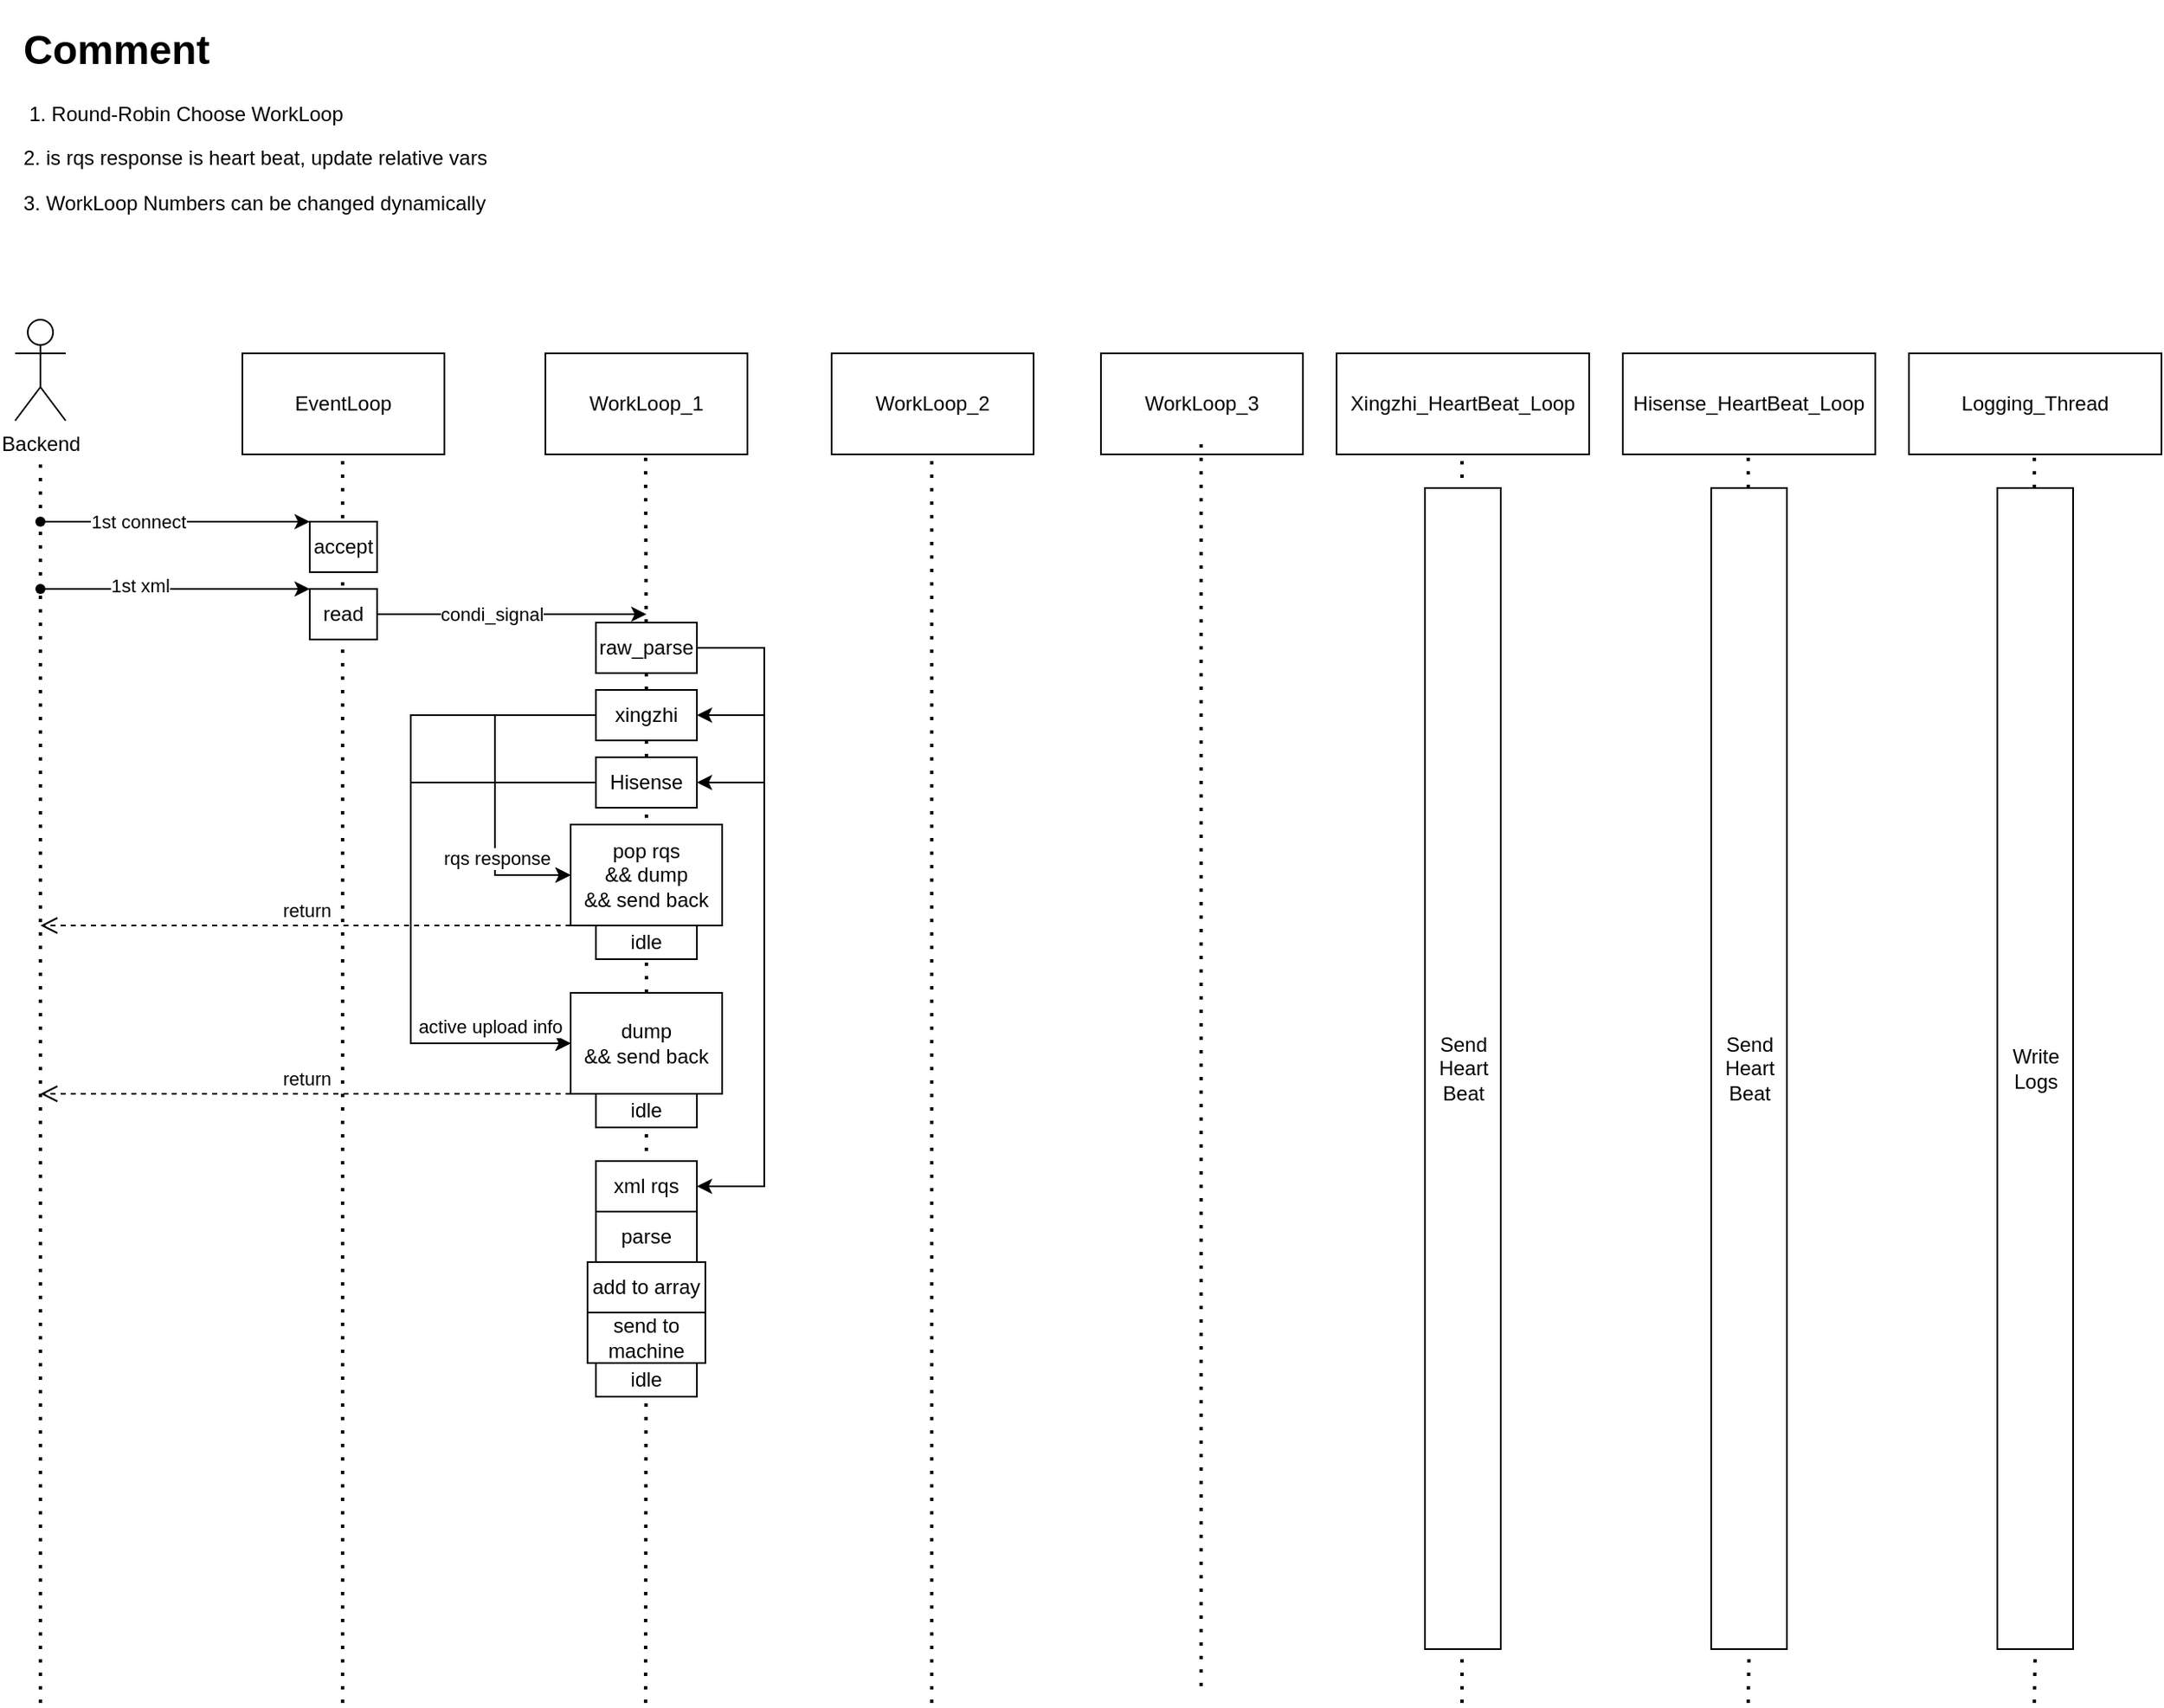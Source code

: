 <mxfile version="15.8.7" type="device"><diagram id="kgpKYQtTHZ0yAKxKKP6v" name="Page-1"><mxGraphModel dx="1162" dy="662" grid="1" gridSize="10" guides="1" tooltips="1" connect="1" arrows="1" fold="1" page="1" pageScale="1" pageWidth="850" pageHeight="1100" math="0" shadow="0"><root><mxCell id="0"/><mxCell id="1" parent="0"/><mxCell id="vQD0VX5qSgtKzXZeocXf-2" value="EventLoop" style="rounded=0;whiteSpace=wrap;html=1;" parent="1" vertex="1"><mxGeometry x="290" y="440" width="120" height="60" as="geometry"/></mxCell><mxCell id="vQD0VX5qSgtKzXZeocXf-3" value="WorkLoop_1" style="rounded=0;whiteSpace=wrap;html=1;" parent="1" vertex="1"><mxGeometry x="470" y="440" width="120" height="60" as="geometry"/></mxCell><mxCell id="vQD0VX5qSgtKzXZeocXf-4" value="WorkLoop_2" style="rounded=0;whiteSpace=wrap;html=1;" parent="1" vertex="1"><mxGeometry x="640" y="440" width="120" height="60" as="geometry"/></mxCell><mxCell id="vQD0VX5qSgtKzXZeocXf-5" value="WorkLoop_3" style="rounded=0;whiteSpace=wrap;html=1;" parent="1" vertex="1"><mxGeometry x="800" y="440" width="120" height="60" as="geometry"/></mxCell><mxCell id="vQD0VX5qSgtKzXZeocXf-8" value="" style="endArrow=none;dashed=1;html=1;dashPattern=1 3;strokeWidth=2;rounded=0;entryX=0.5;entryY=1;entryDx=0;entryDy=0;startArrow=none;" parent="1" source="vQD0VX5qSgtKzXZeocXf-32" edge="1"><mxGeometry width="50" height="50" relative="1" as="geometry"><mxPoint x="170" y="1242" as="sourcePoint"/><mxPoint x="170" y="500" as="targetPoint"/></mxGeometry></mxCell><mxCell id="vQD0VX5qSgtKzXZeocXf-9" value="" style="endArrow=none;dashed=1;html=1;dashPattern=1 3;strokeWidth=2;rounded=0;entryX=0.5;entryY=1;entryDx=0;entryDy=0;" parent="1" edge="1"><mxGeometry width="50" height="50" relative="1" as="geometry"><mxPoint x="349.5" y="1242" as="sourcePoint"/><mxPoint x="349.5" y="500" as="targetPoint"/></mxGeometry></mxCell><mxCell id="vQD0VX5qSgtKzXZeocXf-10" value="" style="endArrow=none;dashed=1;html=1;dashPattern=1 3;strokeWidth=2;rounded=0;entryX=0.5;entryY=1;entryDx=0;entryDy=0;startArrow=none;" parent="1" source="vQD0VX5qSgtKzXZeocXf-47" edge="1"><mxGeometry width="50" height="50" relative="1" as="geometry"><mxPoint x="529.5" y="1242" as="sourcePoint"/><mxPoint x="529.5" y="500" as="targetPoint"/></mxGeometry></mxCell><mxCell id="vQD0VX5qSgtKzXZeocXf-11" value="" style="endArrow=none;dashed=1;html=1;dashPattern=1 3;strokeWidth=2;rounded=0;entryX=0.5;entryY=1;entryDx=0;entryDy=0;" parent="1" edge="1"><mxGeometry width="50" height="50" relative="1" as="geometry"><mxPoint x="699.5" y="1242" as="sourcePoint"/><mxPoint x="699.5" y="500" as="targetPoint"/></mxGeometry></mxCell><mxCell id="vQD0VX5qSgtKzXZeocXf-12" value="" style="endArrow=none;dashed=1;html=1;dashPattern=1 3;strokeWidth=2;rounded=0;entryX=0.5;entryY=1;entryDx=0;entryDy=0;" parent="1" edge="1"><mxGeometry width="50" height="50" relative="1" as="geometry"><mxPoint x="859.5" y="1232" as="sourcePoint"/><mxPoint x="859.5" y="490" as="targetPoint"/></mxGeometry></mxCell><mxCell id="vQD0VX5qSgtKzXZeocXf-27" value="" style="endArrow=classic;html=1;rounded=0;" parent="1" edge="1"><mxGeometry width="50" height="50" relative="1" as="geometry"><mxPoint x="170" y="540" as="sourcePoint"/><mxPoint x="330" y="540" as="targetPoint"/></mxGeometry></mxCell><mxCell id="vQD0VX5qSgtKzXZeocXf-28" value="1st connect" style="edgeLabel;html=1;align=center;verticalAlign=middle;resizable=0;points=[];" parent="vQD0VX5qSgtKzXZeocXf-27" vertex="1" connectable="0"><mxGeometry x="-0.278" relative="1" as="geometry"><mxPoint as="offset"/></mxGeometry></mxCell><mxCell id="vQD0VX5qSgtKzXZeocXf-29" value="accept" style="rounded=0;whiteSpace=wrap;html=1;" parent="1" vertex="1"><mxGeometry x="330" y="540" width="40" height="30" as="geometry"/></mxCell><mxCell id="vQD0VX5qSgtKzXZeocXf-32" value="" style="shape=waypoint;sketch=0;fillStyle=solid;size=6;pointerEvents=1;points=[];fillColor=none;resizable=0;rotatable=0;perimeter=centerPerimeter;snapToPoint=1;" parent="1" vertex="1"><mxGeometry x="150" y="520" width="40" height="40" as="geometry"/></mxCell><mxCell id="vQD0VX5qSgtKzXZeocXf-33" value="" style="endArrow=none;dashed=1;html=1;dashPattern=1 3;strokeWidth=2;rounded=0;entryDx=0;entryDy=0;startArrow=none;" parent="1" source="vQD0VX5qSgtKzXZeocXf-34" target="vQD0VX5qSgtKzXZeocXf-32" edge="1"><mxGeometry width="50" height="50" relative="1" as="geometry"><mxPoint x="170" y="1242" as="sourcePoint"/><mxPoint x="170" y="500.0" as="targetPoint"/></mxGeometry></mxCell><mxCell id="vQD0VX5qSgtKzXZeocXf-39" style="edgeStyle=orthogonalEdgeStyle;rounded=0;orthogonalLoop=1;jettySize=auto;html=1;" parent="1" source="vQD0VX5qSgtKzXZeocXf-34" edge="1"><mxGeometry relative="1" as="geometry"><mxPoint x="330" y="580" as="targetPoint"/></mxGeometry></mxCell><mxCell id="vQD0VX5qSgtKzXZeocXf-40" value="1st xml" style="edgeLabel;html=1;align=center;verticalAlign=middle;resizable=0;points=[];" parent="vQD0VX5qSgtKzXZeocXf-39" vertex="1" connectable="0"><mxGeometry x="-0.271" y="2" relative="1" as="geometry"><mxPoint as="offset"/></mxGeometry></mxCell><mxCell id="vQD0VX5qSgtKzXZeocXf-34" value="" style="shape=waypoint;sketch=0;fillStyle=solid;size=6;pointerEvents=1;points=[];fillColor=none;resizable=0;rotatable=0;perimeter=centerPerimeter;snapToPoint=1;" parent="1" vertex="1"><mxGeometry x="150" y="560" width="40" height="40" as="geometry"/></mxCell><mxCell id="vQD0VX5qSgtKzXZeocXf-35" value="" style="endArrow=none;dashed=1;html=1;dashPattern=1 3;strokeWidth=2;rounded=0;entryDx=0;entryDy=0;" parent="1" target="vQD0VX5qSgtKzXZeocXf-34" edge="1"><mxGeometry width="50" height="50" relative="1" as="geometry"><mxPoint x="170" y="1242" as="sourcePoint"/><mxPoint x="170" y="540.0" as="targetPoint"/></mxGeometry></mxCell><mxCell id="vQD0VX5qSgtKzXZeocXf-42" style="edgeStyle=orthogonalEdgeStyle;rounded=0;orthogonalLoop=1;jettySize=auto;html=1;" parent="1" source="vQD0VX5qSgtKzXZeocXf-41" edge="1"><mxGeometry relative="1" as="geometry"><mxPoint x="530" y="595" as="targetPoint"/></mxGeometry></mxCell><mxCell id="vQD0VX5qSgtKzXZeocXf-43" value="condi_signal" style="edgeLabel;html=1;align=center;verticalAlign=middle;resizable=0;points=[];" parent="vQD0VX5qSgtKzXZeocXf-42" vertex="1" connectable="0"><mxGeometry x="-0.155" relative="1" as="geometry"><mxPoint as="offset"/></mxGeometry></mxCell><mxCell id="vQD0VX5qSgtKzXZeocXf-41" value="read" style="rounded=0;whiteSpace=wrap;html=1;" parent="1" vertex="1"><mxGeometry x="330" y="580" width="40" height="30" as="geometry"/></mxCell><mxCell id="vQD0VX5qSgtKzXZeocXf-50" style="edgeStyle=orthogonalEdgeStyle;rounded=0;orthogonalLoop=1;jettySize=auto;html=1;entryX=1;entryY=0.5;entryDx=0;entryDy=0;" parent="1" source="vQD0VX5qSgtKzXZeocXf-46" target="vQD0VX5qSgtKzXZeocXf-47" edge="1"><mxGeometry relative="1" as="geometry"><Array as="points"><mxPoint x="600" y="615"/><mxPoint x="600" y="655"/></Array></mxGeometry></mxCell><mxCell id="vQD0VX5qSgtKzXZeocXf-56" style="edgeStyle=orthogonalEdgeStyle;rounded=0;orthogonalLoop=1;jettySize=auto;html=1;entryX=1;entryY=0.5;entryDx=0;entryDy=0;" parent="1" source="vQD0VX5qSgtKzXZeocXf-46" target="vQD0VX5qSgtKzXZeocXf-51" edge="1"><mxGeometry relative="1" as="geometry"><Array as="points"><mxPoint x="600" y="615"/><mxPoint x="600" y="695"/></Array></mxGeometry></mxCell><mxCell id="vQD0VX5qSgtKzXZeocXf-75" style="edgeStyle=orthogonalEdgeStyle;rounded=0;orthogonalLoop=1;jettySize=auto;html=1;entryX=1;entryY=0.5;entryDx=0;entryDy=0;" parent="1" source="vQD0VX5qSgtKzXZeocXf-46" target="vQD0VX5qSgtKzXZeocXf-74" edge="1"><mxGeometry relative="1" as="geometry"><Array as="points"><mxPoint x="600" y="615"/><mxPoint x="600" y="935"/></Array></mxGeometry></mxCell><mxCell id="vQD0VX5qSgtKzXZeocXf-46" value="raw_parse" style="rounded=0;whiteSpace=wrap;html=1;" parent="1" vertex="1"><mxGeometry x="500" y="600" width="60" height="30" as="geometry"/></mxCell><mxCell id="vQD0VX5qSgtKzXZeocXf-58" style="edgeStyle=orthogonalEdgeStyle;rounded=0;orthogonalLoop=1;jettySize=auto;html=1;entryX=0;entryY=0.5;entryDx=0;entryDy=0;" parent="1" source="vQD0VX5qSgtKzXZeocXf-47" target="vQD0VX5qSgtKzXZeocXf-57" edge="1"><mxGeometry relative="1" as="geometry"><Array as="points"><mxPoint x="440" y="655"/><mxPoint x="440" y="750"/></Array></mxGeometry></mxCell><mxCell id="vQD0VX5qSgtKzXZeocXf-63" style="edgeStyle=orthogonalEdgeStyle;rounded=0;orthogonalLoop=1;jettySize=auto;html=1;entryX=0;entryY=0.5;entryDx=0;entryDy=0;" parent="1" source="vQD0VX5qSgtKzXZeocXf-47" target="vQD0VX5qSgtKzXZeocXf-61" edge="1"><mxGeometry relative="1" as="geometry"><Array as="points"><mxPoint x="390" y="655"/><mxPoint x="390" y="850"/></Array></mxGeometry></mxCell><mxCell id="vQD0VX5qSgtKzXZeocXf-47" value="xingzhi" style="rounded=0;whiteSpace=wrap;html=1;" parent="1" vertex="1"><mxGeometry x="500" y="640" width="60" height="30" as="geometry"/></mxCell><mxCell id="vQD0VX5qSgtKzXZeocXf-48" value="" style="endArrow=none;dashed=1;html=1;dashPattern=1 3;strokeWidth=2;rounded=0;entryX=0.5;entryY=1;entryDx=0;entryDy=0;startArrow=none;" parent="1" source="vQD0VX5qSgtKzXZeocXf-51" target="vQD0VX5qSgtKzXZeocXf-47" edge="1"><mxGeometry width="50" height="50" relative="1" as="geometry"><mxPoint x="529.5" y="1242" as="sourcePoint"/><mxPoint x="529.5" y="500" as="targetPoint"/></mxGeometry></mxCell><mxCell id="vQD0VX5qSgtKzXZeocXf-59" style="edgeStyle=orthogonalEdgeStyle;rounded=0;orthogonalLoop=1;jettySize=auto;html=1;entryX=0;entryY=0.5;entryDx=0;entryDy=0;" parent="1" source="vQD0VX5qSgtKzXZeocXf-51" target="vQD0VX5qSgtKzXZeocXf-57" edge="1"><mxGeometry relative="1" as="geometry"><Array as="points"><mxPoint x="440" y="695"/><mxPoint x="440" y="750"/></Array></mxGeometry></mxCell><mxCell id="vQD0VX5qSgtKzXZeocXf-60" value="rqs response" style="edgeLabel;html=1;align=center;verticalAlign=middle;resizable=0;points=[];" parent="vQD0VX5qSgtKzXZeocXf-59" vertex="1" connectable="0"><mxGeometry x="0.038" y="1" relative="1" as="geometry"><mxPoint y="22" as="offset"/></mxGeometry></mxCell><mxCell id="vQD0VX5qSgtKzXZeocXf-64" style="edgeStyle=orthogonalEdgeStyle;rounded=0;orthogonalLoop=1;jettySize=auto;html=1;entryX=0;entryY=0.5;entryDx=0;entryDy=0;" parent="1" source="vQD0VX5qSgtKzXZeocXf-51" target="vQD0VX5qSgtKzXZeocXf-61" edge="1"><mxGeometry relative="1" as="geometry"><Array as="points"><mxPoint x="390" y="695"/><mxPoint x="390" y="850"/></Array></mxGeometry></mxCell><mxCell id="vQD0VX5qSgtKzXZeocXf-65" value="active upload info" style="edgeLabel;html=1;align=center;verticalAlign=middle;resizable=0;points=[];" parent="vQD0VX5qSgtKzXZeocXf-64" vertex="1" connectable="0"><mxGeometry x="0.66" relative="1" as="geometry"><mxPoint x="13" y="-10" as="offset"/></mxGeometry></mxCell><mxCell id="vQD0VX5qSgtKzXZeocXf-51" value="Hisense" style="rounded=0;whiteSpace=wrap;html=1;" parent="1" vertex="1"><mxGeometry x="500" y="680" width="60" height="30" as="geometry"/></mxCell><mxCell id="vQD0VX5qSgtKzXZeocXf-52" value="" style="endArrow=none;dashed=1;html=1;dashPattern=1 3;strokeWidth=2;rounded=0;entryX=0.5;entryY=1;entryDx=0;entryDy=0;startArrow=none;" parent="1" source="vQD0VX5qSgtKzXZeocXf-61" target="vQD0VX5qSgtKzXZeocXf-51" edge="1"><mxGeometry width="50" height="50" relative="1" as="geometry"><mxPoint x="529.5" y="1242" as="sourcePoint"/><mxPoint x="530" y="670" as="targetPoint"/></mxGeometry></mxCell><mxCell id="vQD0VX5qSgtKzXZeocXf-57" value="pop rqs&lt;br&gt;&amp;amp;&amp;amp; dump&lt;br&gt;&amp;amp;&amp;amp; send back" style="rounded=0;whiteSpace=wrap;html=1;" parent="1" vertex="1"><mxGeometry x="485" y="720" width="90" height="60" as="geometry"/></mxCell><mxCell id="vQD0VX5qSgtKzXZeocXf-61" value="dump&lt;br&gt;&amp;amp;&amp;amp; send back" style="rounded=0;whiteSpace=wrap;html=1;" parent="1" vertex="1"><mxGeometry x="485" y="820" width="90" height="60" as="geometry"/></mxCell><mxCell id="vQD0VX5qSgtKzXZeocXf-62" value="" style="endArrow=none;dashed=1;html=1;dashPattern=1 3;strokeWidth=2;rounded=0;entryX=0.5;entryY=1;entryDx=0;entryDy=0;" parent="1" target="vQD0VX5qSgtKzXZeocXf-61" edge="1"><mxGeometry width="50" height="50" relative="1" as="geometry"><mxPoint x="529.5" y="1242" as="sourcePoint"/><mxPoint x="530" y="710" as="targetPoint"/></mxGeometry></mxCell><mxCell id="vQD0VX5qSgtKzXZeocXf-72" value="return" style="html=1;verticalAlign=bottom;endArrow=open;dashed=1;endSize=8;rounded=0;" parent="1" edge="1"><mxGeometry relative="1" as="geometry"><mxPoint x="485" y="780" as="sourcePoint"/><mxPoint x="170" y="780" as="targetPoint"/></mxGeometry></mxCell><mxCell id="vQD0VX5qSgtKzXZeocXf-74" value="xml rqs" style="rounded=0;whiteSpace=wrap;html=1;" parent="1" vertex="1"><mxGeometry x="500" y="920" width="60" height="30" as="geometry"/></mxCell><mxCell id="vQD0VX5qSgtKzXZeocXf-76" value="parse" style="rounded=0;whiteSpace=wrap;html=1;" parent="1" vertex="1"><mxGeometry x="500" y="950" width="60" height="30" as="geometry"/></mxCell><mxCell id="vQD0VX5qSgtKzXZeocXf-77" value="add to array" style="rounded=0;whiteSpace=wrap;html=1;" parent="1" vertex="1"><mxGeometry x="495" y="980" width="70" height="30" as="geometry"/></mxCell><mxCell id="vQD0VX5qSgtKzXZeocXf-78" value="idle" style="rounded=0;whiteSpace=wrap;html=1;" parent="1" vertex="1"><mxGeometry x="500" y="1040" width="60" height="20" as="geometry"/></mxCell><mxCell id="vQD0VX5qSgtKzXZeocXf-79" value="idle" style="rounded=0;whiteSpace=wrap;html=1;" parent="1" vertex="1"><mxGeometry x="500" y="880" width="60" height="20" as="geometry"/></mxCell><mxCell id="vQD0VX5qSgtKzXZeocXf-80" value="idle" style="rounded=0;whiteSpace=wrap;html=1;" parent="1" vertex="1"><mxGeometry x="500" y="780" width="60" height="20" as="geometry"/></mxCell><mxCell id="vQD0VX5qSgtKzXZeocXf-81" value="Backend" style="shape=umlActor;verticalLabelPosition=bottom;verticalAlign=top;html=1;" parent="1" vertex="1"><mxGeometry x="155" y="420" width="30" height="60" as="geometry"/></mxCell><mxCell id="vQD0VX5qSgtKzXZeocXf-83" value="return" style="html=1;verticalAlign=bottom;endArrow=open;dashed=1;endSize=8;rounded=0;exitX=0;exitY=1;exitDx=0;exitDy=0;" parent="1" source="vQD0VX5qSgtKzXZeocXf-61" edge="1"><mxGeometry relative="1" as="geometry"><mxPoint x="480" y="880" as="sourcePoint"/><mxPoint x="170" y="880" as="targetPoint"/></mxGeometry></mxCell><mxCell id="vQD0VX5qSgtKzXZeocXf-85" value="send to machine" style="rounded=0;whiteSpace=wrap;html=1;" parent="1" vertex="1"><mxGeometry x="495" y="1010" width="70" height="30" as="geometry"/></mxCell><mxCell id="vQD0VX5qSgtKzXZeocXf-86" value="Xingzhi_HeartBeat_Loop" style="rounded=0;whiteSpace=wrap;html=1;" parent="1" vertex="1"><mxGeometry x="940" y="440" width="150" height="60" as="geometry"/></mxCell><mxCell id="vQD0VX5qSgtKzXZeocXf-87" value="" style="endArrow=none;dashed=1;html=1;dashPattern=1 3;strokeWidth=2;rounded=0;entryX=0.5;entryY=1;entryDx=0;entryDy=0;" parent="1" edge="1"><mxGeometry width="50" height="50" relative="1" as="geometry"><mxPoint x="1014.5" y="1242" as="sourcePoint"/><mxPoint x="1014.5" y="500" as="targetPoint"/></mxGeometry></mxCell><mxCell id="vQD0VX5qSgtKzXZeocXf-88" value="Hisense_HeartBeat_Loop" style="rounded=0;whiteSpace=wrap;html=1;" parent="1" vertex="1"><mxGeometry x="1110" y="440" width="150" height="60" as="geometry"/></mxCell><mxCell id="vQD0VX5qSgtKzXZeocXf-89" value="" style="endArrow=none;dashed=1;html=1;dashPattern=1 3;strokeWidth=2;rounded=0;entryX=0.5;entryY=1;entryDx=0;entryDy=0;startArrow=none;" parent="1" source="vQD0VX5qSgtKzXZeocXf-95" edge="1"><mxGeometry width="50" height="50" relative="1" as="geometry"><mxPoint x="1184.5" y="1242" as="sourcePoint"/><mxPoint x="1184.5" y="500" as="targetPoint"/></mxGeometry></mxCell><mxCell id="vQD0VX5qSgtKzXZeocXf-90" value="Send Heart Beat" style="rounded=0;whiteSpace=wrap;html=1;" parent="1" vertex="1"><mxGeometry x="992.5" y="520" width="45" height="690" as="geometry"/></mxCell><mxCell id="vQD0VX5qSgtKzXZeocXf-94" value="&lt;h1&gt;Comment&lt;/h1&gt;&lt;p&gt;&amp;nbsp;1. Round-Robin Choose WorkLoop&lt;/p&gt;&lt;p&gt;2. is rqs response is heart beat, update relative vars&lt;/p&gt;&lt;p&gt;3. WorkLoop Numbers can be changed dynamically&lt;/p&gt;" style="text;html=1;strokeColor=none;fillColor=none;spacing=5;spacingTop=-20;whiteSpace=wrap;overflow=hidden;rounded=0;" parent="1" vertex="1"><mxGeometry x="155" y="240" width="345" height="120" as="geometry"/></mxCell><mxCell id="vQD0VX5qSgtKzXZeocXf-95" value="Send Heart Beat" style="rounded=0;whiteSpace=wrap;html=1;" parent="1" vertex="1"><mxGeometry x="1162.5" y="520" width="45" height="690" as="geometry"/></mxCell><mxCell id="vQD0VX5qSgtKzXZeocXf-96" value="" style="endArrow=none;dashed=1;html=1;dashPattern=1 3;strokeWidth=2;rounded=0;entryX=0.5;entryY=1;entryDx=0;entryDy=0;" parent="1" target="vQD0VX5qSgtKzXZeocXf-95" edge="1"><mxGeometry width="50" height="50" relative="1" as="geometry"><mxPoint x="1184.5" y="1242" as="sourcePoint"/><mxPoint x="1184.5" y="500" as="targetPoint"/></mxGeometry></mxCell><mxCell id="vQD0VX5qSgtKzXZeocXf-97" value="Logging_Thread" style="rounded=0;whiteSpace=wrap;html=1;" parent="1" vertex="1"><mxGeometry x="1280" y="440" width="150" height="60" as="geometry"/></mxCell><mxCell id="vQD0VX5qSgtKzXZeocXf-98" value="" style="endArrow=none;dashed=1;html=1;dashPattern=1 3;strokeWidth=2;rounded=0;entryX=0.5;entryY=1;entryDx=0;entryDy=0;startArrow=none;" parent="1" source="vQD0VX5qSgtKzXZeocXf-99" edge="1"><mxGeometry width="50" height="50" relative="1" as="geometry"><mxPoint x="1354.5" y="1242" as="sourcePoint"/><mxPoint x="1354.5" y="500" as="targetPoint"/></mxGeometry></mxCell><mxCell id="vQD0VX5qSgtKzXZeocXf-99" value="Write Logs" style="rounded=0;whiteSpace=wrap;html=1;" parent="1" vertex="1"><mxGeometry x="1332.5" y="520" width="45" height="690" as="geometry"/></mxCell><mxCell id="vQD0VX5qSgtKzXZeocXf-100" value="" style="endArrow=none;dashed=1;html=1;dashPattern=1 3;strokeWidth=2;rounded=0;entryX=0.5;entryY=1;entryDx=0;entryDy=0;" parent="1" target="vQD0VX5qSgtKzXZeocXf-99" edge="1"><mxGeometry width="50" height="50" relative="1" as="geometry"><mxPoint x="1354.5" y="1242" as="sourcePoint"/><mxPoint x="1354.5" y="500" as="targetPoint"/></mxGeometry></mxCell></root></mxGraphModel></diagram></mxfile>